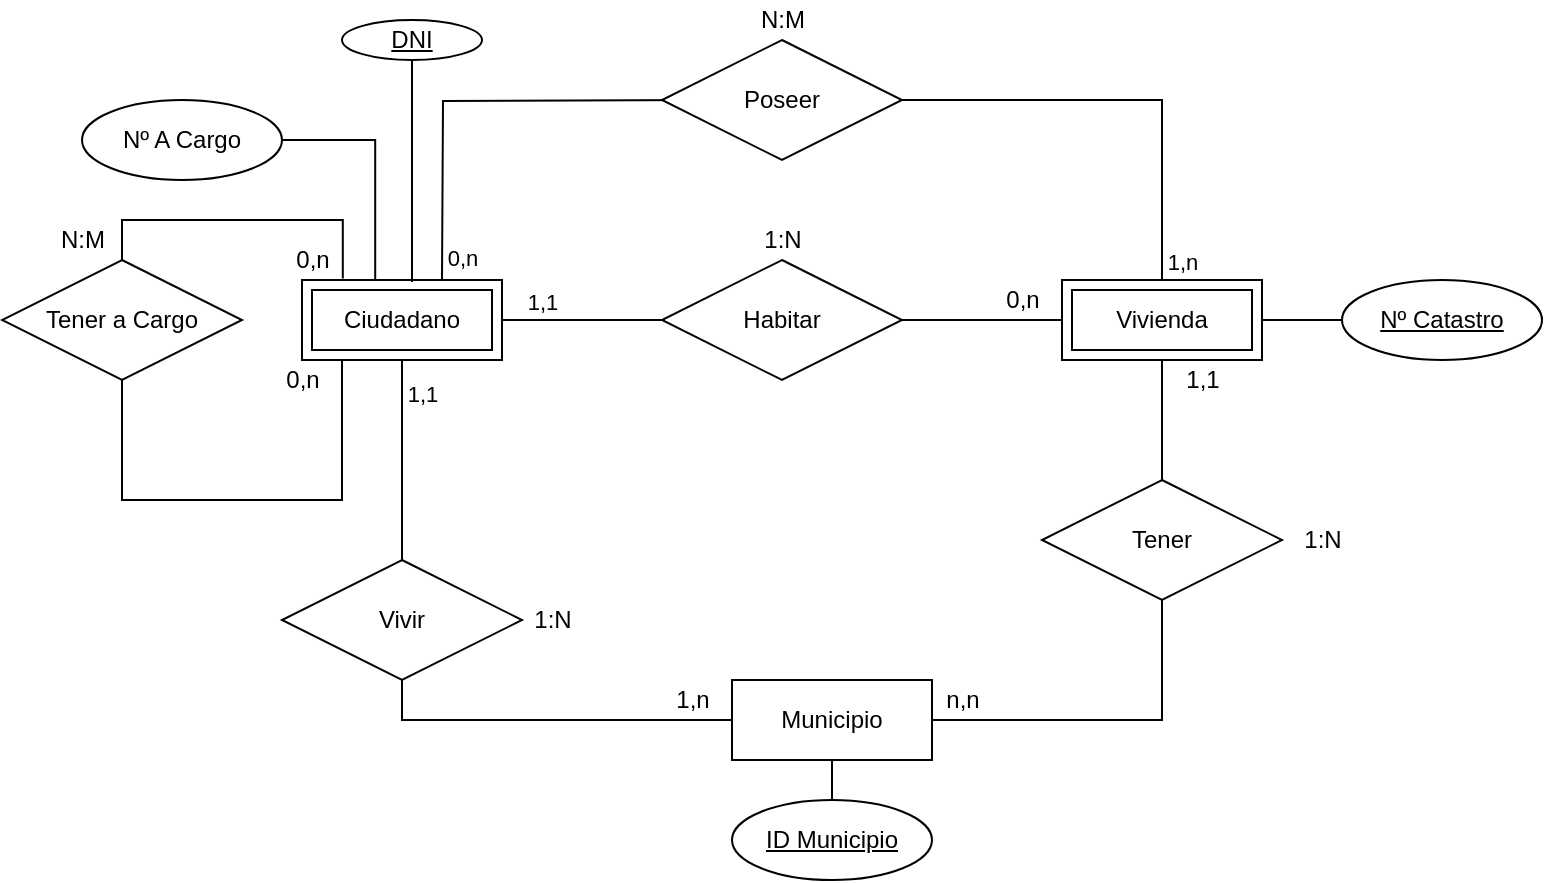 <mxfile version="15.4.0" type="device"><diagram id="R2lEEEUBdFMjLlhIrx00" name="Page-1"><mxGraphModel dx="982" dy="391" grid="1" gridSize="10" guides="1" tooltips="1" connect="1" arrows="1" fold="1" page="1" pageScale="1" pageWidth="850" pageHeight="1100" math="0" shadow="0" extFonts="Permanent Marker^https://fonts.googleapis.com/css?family=Permanent+Marker"><root><mxCell id="0"/><mxCell id="1" parent="0"/><mxCell id="lQF7tdJQV-OQklN7Lu1R-1" value="Ciudadano" style="shape=ext;margin=3;double=1;whiteSpace=wrap;html=1;align=center;" parent="1" vertex="1"><mxGeometry x="160" y="140" width="100" height="40" as="geometry"/></mxCell><mxCell id="lQF7tdJQV-OQklN7Lu1R-2" value="Vivienda" style="shape=ext;margin=3;double=1;whiteSpace=wrap;html=1;align=center;" parent="1" vertex="1"><mxGeometry x="540" y="140" width="100" height="40" as="geometry"/></mxCell><mxCell id="lQF7tdJQV-OQklN7Lu1R-8" style="edgeStyle=orthogonalEdgeStyle;rounded=0;orthogonalLoop=1;jettySize=auto;html=1;entryX=0.5;entryY=1;entryDx=0;entryDy=0;endArrow=none;endFill=0;" parent="1" source="lQF7tdJQV-OQklN7Lu1R-3" target="lQF7tdJQV-OQklN7Lu1R-7" edge="1"><mxGeometry relative="1" as="geometry"/></mxCell><mxCell id="lQF7tdJQV-OQklN7Lu1R-3" value="Municipio" style="whiteSpace=wrap;html=1;align=center;" parent="1" vertex="1"><mxGeometry x="375" y="340" width="100" height="40" as="geometry"/></mxCell><mxCell id="lQF7tdJQV-OQklN7Lu1R-5" value="" style="edgeStyle=orthogonalEdgeStyle;rounded=0;orthogonalLoop=1;jettySize=auto;html=1;endArrow=none;endFill=0;" parent="1" source="lQF7tdJQV-OQklN7Lu1R-4" target="lQF7tdJQV-OQklN7Lu1R-2" edge="1"><mxGeometry relative="1" as="geometry"/></mxCell><mxCell id="lQF7tdJQV-OQklN7Lu1R-6" value="" style="edgeStyle=orthogonalEdgeStyle;rounded=0;orthogonalLoop=1;jettySize=auto;html=1;endArrow=none;endFill=0;" parent="1" source="lQF7tdJQV-OQklN7Lu1R-4" target="lQF7tdJQV-OQklN7Lu1R-1" edge="1"><mxGeometry relative="1" as="geometry"/></mxCell><mxCell id="lQF7tdJQV-OQklN7Lu1R-4" value="Habitar" style="shape=rhombus;perimeter=rhombusPerimeter;whiteSpace=wrap;html=1;align=center;" parent="1" vertex="1"><mxGeometry x="340" y="130" width="120" height="60" as="geometry"/></mxCell><mxCell id="lQF7tdJQV-OQklN7Lu1R-9" style="edgeStyle=orthogonalEdgeStyle;rounded=0;orthogonalLoop=1;jettySize=auto;html=1;entryX=0.5;entryY=1;entryDx=0;entryDy=0;endArrow=none;endFill=0;" parent="1" source="lQF7tdJQV-OQklN7Lu1R-7" target="lQF7tdJQV-OQklN7Lu1R-2" edge="1"><mxGeometry relative="1" as="geometry"/></mxCell><mxCell id="lQF7tdJQV-OQklN7Lu1R-7" value="Tener" style="shape=rhombus;perimeter=rhombusPerimeter;whiteSpace=wrap;html=1;align=center;" parent="1" vertex="1"><mxGeometry x="530" y="240" width="120" height="60" as="geometry"/></mxCell><mxCell id="lQF7tdJQV-OQklN7Lu1R-11" style="edgeStyle=orthogonalEdgeStyle;rounded=0;orthogonalLoop=1;jettySize=auto;html=1;entryX=0.5;entryY=0;entryDx=0;entryDy=0;endArrow=none;endFill=0;" parent="1" source="lQF7tdJQV-OQklN7Lu1R-10" target="lQF7tdJQV-OQklN7Lu1R-2" edge="1"><mxGeometry relative="1" as="geometry"/></mxCell><mxCell id="lQF7tdJQV-OQklN7Lu1R-37" value="1,n" style="edgeLabel;html=1;align=center;verticalAlign=middle;resizable=0;points=[];" parent="lQF7tdJQV-OQklN7Lu1R-11" vertex="1" connectable="0"><mxGeometry x="0.866" y="2" relative="1" as="geometry"><mxPoint x="8" y="5" as="offset"/></mxGeometry></mxCell><mxCell id="lQF7tdJQV-OQklN7Lu1R-12" style="edgeStyle=orthogonalEdgeStyle;rounded=0;orthogonalLoop=1;jettySize=auto;html=1;entryX=0.5;entryY=0;entryDx=0;entryDy=0;endArrow=none;endFill=0;" parent="1" edge="1"><mxGeometry relative="1" as="geometry"><mxPoint x="360.057" y="50.029" as="sourcePoint"/><mxPoint x="230" y="140" as="targetPoint"/></mxGeometry></mxCell><mxCell id="lQF7tdJQV-OQklN7Lu1R-33" value="1,1" style="edgeLabel;html=1;align=center;verticalAlign=middle;resizable=0;points=[];" parent="lQF7tdJQV-OQklN7Lu1R-12" vertex="1" connectable="0"><mxGeometry x="0.929" y="-2" relative="1" as="geometry"><mxPoint x="52" y="18" as="offset"/></mxGeometry></mxCell><mxCell id="lQF7tdJQV-OQklN7Lu1R-38" value="0,n" style="edgeLabel;html=1;align=center;verticalAlign=middle;resizable=0;points=[];" parent="lQF7tdJQV-OQklN7Lu1R-12" vertex="1" connectable="0"><mxGeometry x="0.897" y="2" relative="1" as="geometry"><mxPoint x="8" as="offset"/></mxGeometry></mxCell><mxCell id="lQF7tdJQV-OQklN7Lu1R-10" value="Poseer" style="shape=rhombus;perimeter=rhombusPerimeter;whiteSpace=wrap;html=1;align=center;" parent="1" vertex="1"><mxGeometry x="340" y="20" width="120" height="60" as="geometry"/></mxCell><mxCell id="lQF7tdJQV-OQklN7Lu1R-14" value="" style="edgeStyle=orthogonalEdgeStyle;rounded=0;orthogonalLoop=1;jettySize=auto;html=1;endArrow=none;endFill=0;" parent="1" source="lQF7tdJQV-OQklN7Lu1R-13" target="lQF7tdJQV-OQklN7Lu1R-1" edge="1"><mxGeometry relative="1" as="geometry"/></mxCell><mxCell id="lQF7tdJQV-OQklN7Lu1R-43" value="1,1" style="edgeLabel;html=1;align=center;verticalAlign=middle;resizable=0;points=[];" parent="lQF7tdJQV-OQklN7Lu1R-14" vertex="1" connectable="0"><mxGeometry x="0.691" relative="1" as="geometry"><mxPoint x="10" y="1" as="offset"/></mxGeometry></mxCell><mxCell id="lQF7tdJQV-OQklN7Lu1R-15" style="edgeStyle=orthogonalEdgeStyle;rounded=0;orthogonalLoop=1;jettySize=auto;html=1;entryX=0;entryY=0.5;entryDx=0;entryDy=0;endArrow=none;endFill=0;exitX=0.5;exitY=1;exitDx=0;exitDy=0;" parent="1" source="lQF7tdJQV-OQklN7Lu1R-13" target="lQF7tdJQV-OQklN7Lu1R-3" edge="1"><mxGeometry relative="1" as="geometry"/></mxCell><mxCell id="lQF7tdJQV-OQklN7Lu1R-13" value="Vivir" style="shape=rhombus;perimeter=rhombusPerimeter;whiteSpace=wrap;html=1;align=center;" parent="1" vertex="1"><mxGeometry x="150" y="280" width="120" height="60" as="geometry"/></mxCell><mxCell id="lQF7tdJQV-OQklN7Lu1R-17" style="edgeStyle=orthogonalEdgeStyle;rounded=0;orthogonalLoop=1;jettySize=auto;html=1;entryX=0.204;entryY=-0.02;entryDx=0;entryDy=0;entryPerimeter=0;endArrow=none;endFill=0;exitX=0.5;exitY=0;exitDx=0;exitDy=0;" parent="1" source="lQF7tdJQV-OQklN7Lu1R-16" target="lQF7tdJQV-OQklN7Lu1R-1" edge="1"><mxGeometry relative="1" as="geometry"/></mxCell><mxCell id="lQF7tdJQV-OQklN7Lu1R-18" style="edgeStyle=orthogonalEdgeStyle;rounded=0;orthogonalLoop=1;jettySize=auto;html=1;entryX=0.2;entryY=1;entryDx=0;entryDy=0;entryPerimeter=0;endArrow=none;endFill=0;exitX=0.5;exitY=1;exitDx=0;exitDy=0;" parent="1" source="lQF7tdJQV-OQklN7Lu1R-16" target="lQF7tdJQV-OQklN7Lu1R-1" edge="1"><mxGeometry relative="1" as="geometry"><Array as="points"><mxPoint x="70" y="250"/><mxPoint x="180" y="250"/></Array></mxGeometry></mxCell><mxCell id="lQF7tdJQV-OQklN7Lu1R-16" value="Tener a Cargo" style="shape=rhombus;perimeter=rhombusPerimeter;whiteSpace=wrap;html=1;align=center;" parent="1" vertex="1"><mxGeometry x="10" y="130" width="120" height="60" as="geometry"/></mxCell><mxCell id="lQF7tdJQV-OQklN7Lu1R-20" style="edgeStyle=orthogonalEdgeStyle;rounded=0;orthogonalLoop=1;jettySize=auto;html=1;endArrow=none;endFill=0;" parent="1" source="lQF7tdJQV-OQklN7Lu1R-19" edge="1"><mxGeometry relative="1" as="geometry"><mxPoint x="215" y="141" as="targetPoint"/><Array as="points"><mxPoint x="215" y="141"/></Array></mxGeometry></mxCell><mxCell id="lQF7tdJQV-OQklN7Lu1R-19" value="DNI" style="ellipse;whiteSpace=wrap;html=1;align=center;fontStyle=4;" parent="1" vertex="1"><mxGeometry x="180" y="10" width="70" height="20" as="geometry"/></mxCell><mxCell id="lQF7tdJQV-OQklN7Lu1R-22" style="edgeStyle=orthogonalEdgeStyle;rounded=0;orthogonalLoop=1;jettySize=auto;html=1;endArrow=none;endFill=0;exitX=1;exitY=0.5;exitDx=0;exitDy=0;entryX=0.366;entryY=0.011;entryDx=0;entryDy=0;entryPerimeter=0;" parent="1" source="lQF7tdJQV-OQklN7Lu1R-21" edge="1" target="lQF7tdJQV-OQklN7Lu1R-1"><mxGeometry relative="1" as="geometry"><mxPoint x="30" y="170" as="targetPoint"/><Array as="points"><mxPoint x="197" y="70"/></Array></mxGeometry></mxCell><mxCell id="lQF7tdJQV-OQklN7Lu1R-21" value="Nº A Cargo" style="ellipse;whiteSpace=wrap;html=1;align=center;" parent="1" vertex="1"><mxGeometry x="50" y="50" width="100" height="40" as="geometry"/></mxCell><mxCell id="lQF7tdJQV-OQklN7Lu1R-25" value="" style="edgeStyle=orthogonalEdgeStyle;rounded=0;orthogonalLoop=1;jettySize=auto;html=1;endArrow=none;endFill=0;" parent="1" source="lQF7tdJQV-OQklN7Lu1R-24" target="lQF7tdJQV-OQklN7Lu1R-3" edge="1"><mxGeometry relative="1" as="geometry"/></mxCell><mxCell id="lQF7tdJQV-OQklN7Lu1R-24" value="ID Municipio" style="ellipse;whiteSpace=wrap;html=1;align=center;fontStyle=4;" parent="1" vertex="1"><mxGeometry x="375" y="400" width="100" height="40" as="geometry"/></mxCell><mxCell id="lQF7tdJQV-OQklN7Lu1R-27" value="" style="edgeStyle=orthogonalEdgeStyle;rounded=0;orthogonalLoop=1;jettySize=auto;html=1;endArrow=none;endFill=0;" parent="1" source="lQF7tdJQV-OQklN7Lu1R-26" target="lQF7tdJQV-OQklN7Lu1R-2" edge="1"><mxGeometry relative="1" as="geometry"/></mxCell><mxCell id="lQF7tdJQV-OQklN7Lu1R-26" value="Nº Catastro" style="ellipse;whiteSpace=wrap;html=1;align=center;fontStyle=4;" parent="1" vertex="1"><mxGeometry x="680" y="140" width="100" height="40" as="geometry"/></mxCell><mxCell id="lQF7tdJQV-OQklN7Lu1R-30" value="0,n" style="text;html=1;align=center;verticalAlign=middle;resizable=0;points=[];autosize=1;strokeColor=none;fillColor=none;" parent="1" vertex="1"><mxGeometry x="145" y="180" width="30" height="20" as="geometry"/></mxCell><mxCell id="lQF7tdJQV-OQklN7Lu1R-31" value="0,n" style="text;html=1;align=center;verticalAlign=middle;resizable=0;points=[];autosize=1;strokeColor=none;fillColor=none;" parent="1" vertex="1"><mxGeometry x="150" y="120" width="30" height="20" as="geometry"/></mxCell><mxCell id="lQF7tdJQV-OQklN7Lu1R-32" value="N:M" style="text;html=1;align=center;verticalAlign=middle;resizable=0;points=[];autosize=1;strokeColor=none;fillColor=none;" parent="1" vertex="1"><mxGeometry x="30" y="110" width="40" height="20" as="geometry"/></mxCell><mxCell id="lQF7tdJQV-OQklN7Lu1R-39" value="N:M" style="text;html=1;align=center;verticalAlign=middle;resizable=0;points=[];autosize=1;strokeColor=none;fillColor=none;" parent="1" vertex="1"><mxGeometry x="380" width="40" height="20" as="geometry"/></mxCell><mxCell id="lQF7tdJQV-OQklN7Lu1R-40" value="0,n" style="text;html=1;align=center;verticalAlign=middle;resizable=0;points=[];autosize=1;strokeColor=none;fillColor=none;" parent="1" vertex="1"><mxGeometry x="505" y="140" width="30" height="20" as="geometry"/></mxCell><mxCell id="lQF7tdJQV-OQklN7Lu1R-41" value="1:N" style="text;html=1;align=center;verticalAlign=middle;resizable=0;points=[];autosize=1;strokeColor=none;fillColor=none;" parent="1" vertex="1"><mxGeometry x="385" y="110" width="30" height="20" as="geometry"/></mxCell><mxCell id="lQF7tdJQV-OQklN7Lu1R-44" value="1,n" style="text;html=1;align=center;verticalAlign=middle;resizable=0;points=[];autosize=1;strokeColor=none;fillColor=none;" parent="1" vertex="1"><mxGeometry x="340" y="340" width="30" height="20" as="geometry"/></mxCell><mxCell id="lQF7tdJQV-OQklN7Lu1R-45" value="1:N" style="text;html=1;align=center;verticalAlign=middle;resizable=0;points=[];autosize=1;strokeColor=none;fillColor=none;" parent="1" vertex="1"><mxGeometry x="270" y="300" width="30" height="20" as="geometry"/></mxCell><mxCell id="lQF7tdJQV-OQklN7Lu1R-46" value="1:N" style="text;html=1;align=center;verticalAlign=middle;resizable=0;points=[];autosize=1;strokeColor=none;fillColor=none;" parent="1" vertex="1"><mxGeometry x="655" y="260" width="30" height="20" as="geometry"/></mxCell><mxCell id="lQF7tdJQV-OQklN7Lu1R-47" value="1,1" style="text;html=1;align=center;verticalAlign=middle;resizable=0;points=[];autosize=1;strokeColor=none;fillColor=none;" parent="1" vertex="1"><mxGeometry x="595" y="180" width="30" height="20" as="geometry"/></mxCell><mxCell id="lQF7tdJQV-OQklN7Lu1R-48" value="n,n" style="text;html=1;align=center;verticalAlign=middle;resizable=0;points=[];autosize=1;strokeColor=none;fillColor=none;" parent="1" vertex="1"><mxGeometry x="475" y="340" width="30" height="20" as="geometry"/></mxCell></root></mxGraphModel></diagram></mxfile>
